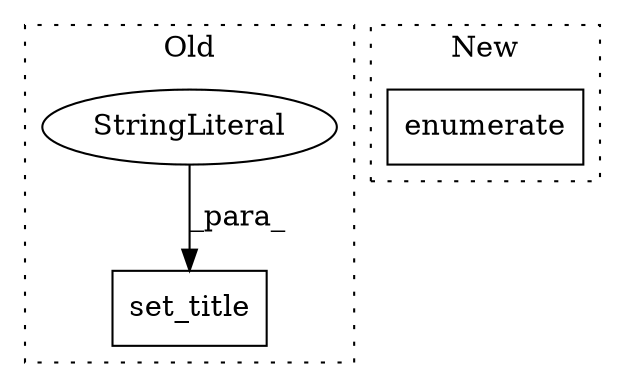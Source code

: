 digraph G {
subgraph cluster0 {
1 [label="set_title" a="32" s="1176,1200" l="10,1" shape="box"];
3 [label="StringLiteral" a="45" s="1186" l="14" shape="ellipse"];
label = "Old";
style="dotted";
}
subgraph cluster1 {
2 [label="enumerate" a="32" s="1137,1160" l="10,1" shape="box"];
label = "New";
style="dotted";
}
3 -> 1 [label="_para_"];
}